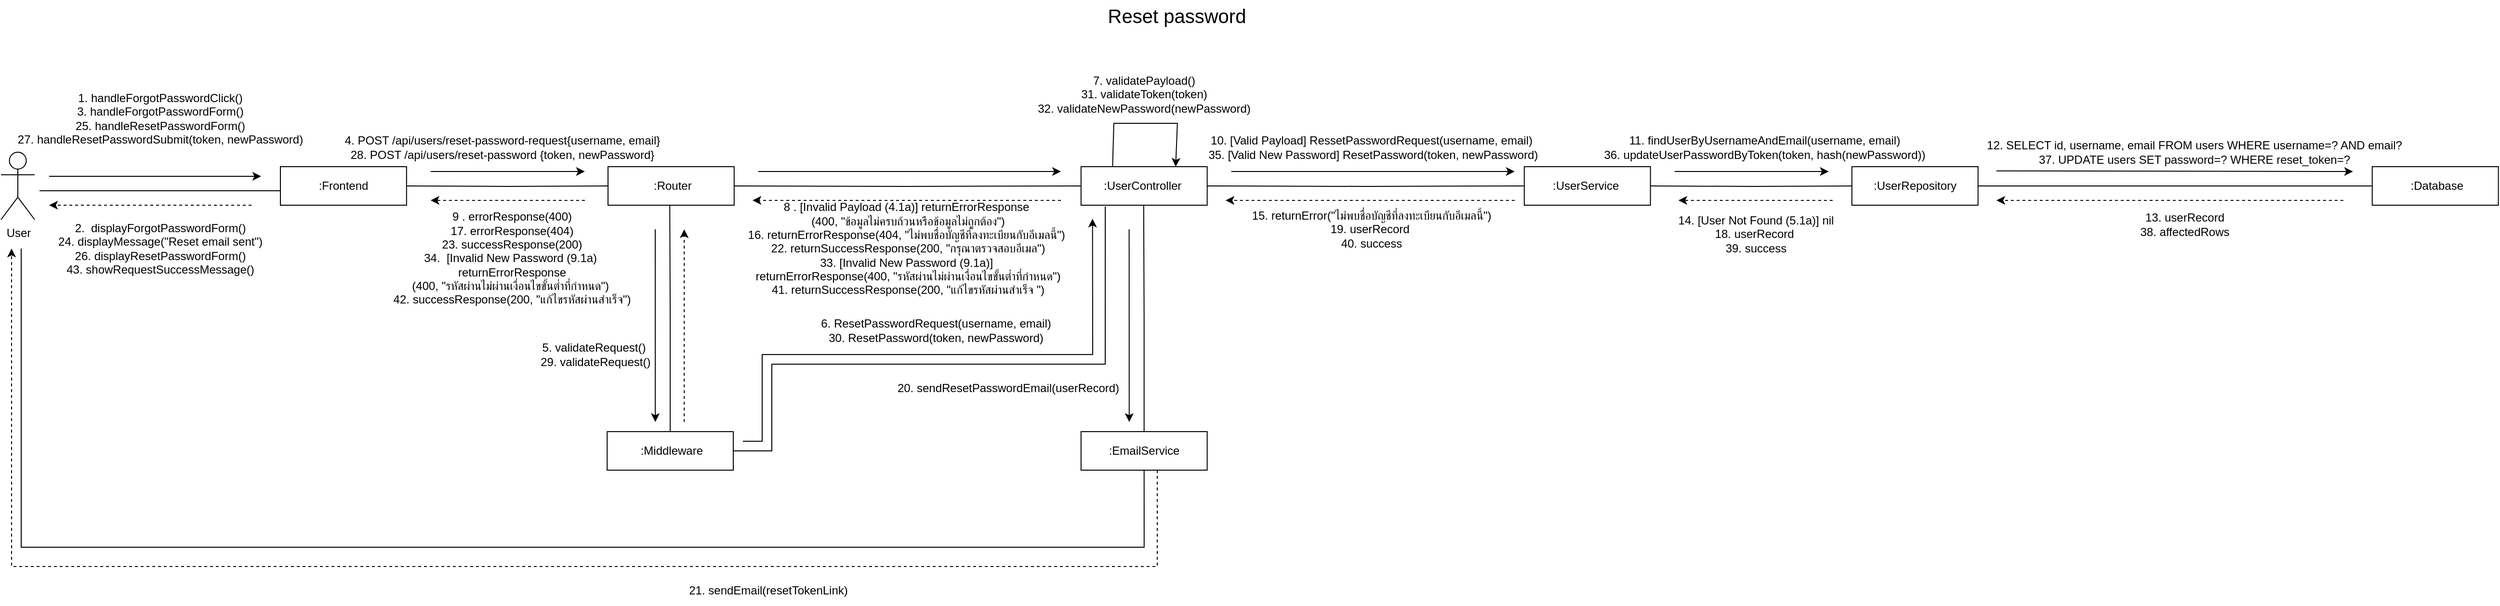 <mxfile version="20.5.3" type="embed"><diagram id="23iRSUPoRavnBvh4doch" name="Page-1"><mxGraphModel dx="2707" dy="604" grid="1" gridSize="10" guides="1" tooltips="1" connect="1" arrows="1" fold="1" page="1" pageScale="1" pageWidth="827" pageHeight="1169" math="0" shadow="0"><root><mxCell id="0"/><mxCell id="1" parent="0"/><mxCell id="2" style="edgeStyle=orthogonalEdgeStyle;rounded=0;orthogonalLoop=1;jettySize=auto;html=1;entryX=0;entryY=0.5;entryDx=0;entryDy=0;endArrow=none;startFill=0;" edge="1" parent="1"><mxGeometry relative="1" as="geometry"><mxPoint x="-2241" y="320" as="sourcePoint"/><mxPoint x="-1991" y="320" as="targetPoint"/></mxGeometry></mxCell><mxCell id="3" value="User" style="shape=umlActor;verticalLabelPosition=bottom;verticalAlign=top;html=1;outlineConnect=0;" vertex="1" parent="1"><mxGeometry x="-2281" y="280" width="35" height="70" as="geometry"/></mxCell><mxCell id="4" value=":Frontend" style="rounded=0;whiteSpace=wrap;html=1;" vertex="1" parent="1"><mxGeometry x="-1991" y="295" width="130.91" height="40" as="geometry"/></mxCell><mxCell id="5" value="" style="endArrow=classic;html=1;rounded=0;" edge="1" parent="1"><mxGeometry width="50" height="50" relative="1" as="geometry"><mxPoint x="-2231" y="305" as="sourcePoint"/><mxPoint x="-2011" y="305" as="targetPoint"/></mxGeometry></mxCell><mxCell id="6" value="" style="endArrow=classic;html=1;rounded=0;dashed=1;" edge="1" parent="1"><mxGeometry width="50" height="50" relative="1" as="geometry"><mxPoint x="-2021" y="335" as="sourcePoint"/><mxPoint x="-2231" y="335" as="targetPoint"/></mxGeometry></mxCell><mxCell id="7" value="&amp;nbsp;:Router" style="rounded=0;whiteSpace=wrap;html=1;" vertex="1" parent="1"><mxGeometry x="-1651" y="295" width="130.91" height="40" as="geometry"/></mxCell><mxCell id="8" style="edgeStyle=orthogonalEdgeStyle;rounded=0;orthogonalLoop=1;jettySize=auto;html=1;entryX=0;entryY=0.5;entryDx=0;entryDy=0;endArrow=none;startFill=0;" edge="1" parent="1" target="7"><mxGeometry relative="1" as="geometry"><mxPoint x="-1860.09" y="315" as="sourcePoint"/><mxPoint x="-1655.09" y="315" as="targetPoint"/></mxGeometry></mxCell><mxCell id="9" value="" style="endArrow=classic;html=1;rounded=0;" edge="1" parent="1"><mxGeometry width="50" height="50" relative="1" as="geometry"><mxPoint x="-1835.09" y="300" as="sourcePoint"/><mxPoint x="-1675.09" y="300" as="targetPoint"/></mxGeometry></mxCell><mxCell id="10" value="&amp;nbsp;" style="text;whiteSpace=wrap;html=1;" vertex="1" parent="1"><mxGeometry x="-1751" y="280" width="40" height="40" as="geometry"/></mxCell><mxCell id="11" value=":UserController&amp;nbsp;" style="rounded=0;whiteSpace=wrap;html=1;" vertex="1" parent="1"><mxGeometry x="-1160.09" y="295" width="130.91" height="40" as="geometry"/></mxCell><mxCell id="12" style="edgeStyle=orthogonalEdgeStyle;rounded=0;orthogonalLoop=1;jettySize=auto;html=1;entryX=0;entryY=0.5;entryDx=0;entryDy=0;endArrow=none;startFill=0;" edge="1" parent="1" target="11"><mxGeometry relative="1" as="geometry"><mxPoint x="-1520.09" y="315" as="sourcePoint"/><mxPoint x="-1315.09" y="315" as="targetPoint"/></mxGeometry></mxCell><mxCell id="13" value="" style="endArrow=classic;html=1;rounded=0;" edge="1" parent="1"><mxGeometry width="50" height="50" relative="1" as="geometry"><mxPoint x="-1495.09" y="300" as="sourcePoint"/><mxPoint x="-1181" y="300" as="targetPoint"/></mxGeometry></mxCell><mxCell id="14" value="" style="endArrow=classic;html=1;rounded=0;dashed=1;" edge="1" parent="1"><mxGeometry width="50" height="50" relative="1" as="geometry"><mxPoint x="-1181" y="330" as="sourcePoint"/><mxPoint x="-1501" y="330" as="targetPoint"/></mxGeometry></mxCell><mxCell id="15" value=":UserService&amp;nbsp;" style="rounded=0;whiteSpace=wrap;html=1;" vertex="1" parent="1"><mxGeometry x="-700.09" y="295" width="130.91" height="40" as="geometry"/></mxCell><mxCell id="16" style="edgeStyle=orthogonalEdgeStyle;rounded=0;orthogonalLoop=1;jettySize=auto;html=1;entryX=0;entryY=0.5;entryDx=0;entryDy=0;endArrow=none;startFill=0;" edge="1" parent="1" target="15"><mxGeometry relative="1" as="geometry"><mxPoint x="-1029.18" y="315" as="sourcePoint"/><mxPoint x="-824.18" y="315" as="targetPoint"/></mxGeometry></mxCell><mxCell id="17" value="" style="endArrow=classic;html=1;rounded=0;" edge="1" parent="1"><mxGeometry width="50" height="50" relative="1" as="geometry"><mxPoint x="-1004.18" y="300" as="sourcePoint"/><mxPoint x="-710.09" y="300" as="targetPoint"/></mxGeometry></mxCell><mxCell id="18" value="" style="endArrow=classic;html=1;rounded=0;dashed=1;" edge="1" parent="1"><mxGeometry width="50" height="50" relative="1" as="geometry"><mxPoint x="-710.09" y="330" as="sourcePoint"/><mxPoint x="-1010.09" y="330" as="targetPoint"/></mxGeometry></mxCell><mxCell id="19" style="edgeStyle=orthogonalEdgeStyle;rounded=0;orthogonalLoop=1;jettySize=auto;html=1;endArrow=none;startFill=0;" edge="1" parent="1" source="20" target="25"><mxGeometry relative="1" as="geometry"/></mxCell><mxCell id="20" value=":UserRepository" style="rounded=0;whiteSpace=wrap;html=1;" vertex="1" parent="1"><mxGeometry x="-360.09" y="295" width="130.91" height="40" as="geometry"/></mxCell><mxCell id="21" style="edgeStyle=orthogonalEdgeStyle;rounded=0;orthogonalLoop=1;jettySize=auto;html=1;entryX=0;entryY=0.5;entryDx=0;entryDy=0;endArrow=none;startFill=0;" edge="1" parent="1" target="20"><mxGeometry relative="1" as="geometry"><mxPoint x="-569.18" y="315" as="sourcePoint"/><mxPoint x="-364.18" y="315" as="targetPoint"/></mxGeometry></mxCell><mxCell id="22" value="" style="endArrow=classic;html=1;rounded=0;" edge="1" parent="1"><mxGeometry width="50" height="50" relative="1" as="geometry"><mxPoint x="-544.18" y="300" as="sourcePoint"/><mxPoint x="-384.18" y="300" as="targetPoint"/></mxGeometry></mxCell><mxCell id="23" value="" style="endArrow=classic;html=1;rounded=0;dashed=1;" edge="1" parent="1"><mxGeometry width="50" height="50" relative="1" as="geometry"><mxPoint x="-380.09" y="330" as="sourcePoint"/><mxPoint x="-540.09" y="330" as="targetPoint"/></mxGeometry></mxCell><mxCell id="24" value="4. POST /api/users/reset-password-request{username, email}&lt;div&gt;28. POST /api/users/reset-password {token, newPassword}&lt;/div&gt;" style="text;html=1;align=center;verticalAlign=middle;resizable=0;points=[];autosize=1;strokeColor=none;fillColor=none;" vertex="1" parent="1"><mxGeometry x="-1936" y="255" width="350" height="40" as="geometry"/></mxCell><mxCell id="25" value="&amp;nbsp;:Database" style="rounded=0;whiteSpace=wrap;html=1;" vertex="1" parent="1"><mxGeometry x="179.91" y="295" width="130.91" height="40" as="geometry"/></mxCell><mxCell id="26" value="Reset password" style="text;html=1;align=center;verticalAlign=middle;whiteSpace=wrap;rounded=0;fontSize=20;" vertex="1" parent="1"><mxGeometry x="-1233.18" y="122.5" width="345" height="30" as="geometry"/></mxCell><mxCell id="27" value="1. handleForgotPasswordClick()&lt;div&gt;3. handleForgotPasswordForm()&lt;/div&gt;&lt;div&gt;25. handleResetPasswordForm()&lt;/div&gt;&lt;div&gt;27. handleResetPasswordSubmit(token, newPassword)&lt;/div&gt;" style="text;html=1;align=center;verticalAlign=middle;resizable=0;points=[];autosize=1;strokeColor=none;fillColor=none;" vertex="1" parent="1"><mxGeometry x="-2276" y="210" width="320" height="70" as="geometry"/></mxCell><mxCell id="28" value="" style="endArrow=classic;html=1;rounded=0;dashed=1;" edge="1" parent="1"><mxGeometry width="50" height="50" relative="1" as="geometry"><mxPoint x="-1675.09" y="330" as="sourcePoint"/><mxPoint x="-1835.09" y="330" as="targetPoint"/></mxGeometry></mxCell><mxCell id="29" value="" style="endArrow=classic;html=1;rounded=0;" edge="1" parent="1"><mxGeometry width="50" height="50" relative="1" as="geometry"><mxPoint x="-210.09" y="299.38" as="sourcePoint"/><mxPoint x="159.91" y="300" as="targetPoint"/></mxGeometry></mxCell><mxCell id="30" value="" style="endArrow=classic;html=1;rounded=0;dashed=1;" edge="1" parent="1"><mxGeometry width="50" height="50" relative="1" as="geometry"><mxPoint x="149.91" y="330" as="sourcePoint"/><mxPoint x="-210.09" y="330" as="targetPoint"/></mxGeometry></mxCell><mxCell id="31" value="&amp;nbsp;" style="text;html=1;align=center;verticalAlign=middle;resizable=0;points=[];autosize=1;strokeColor=none;fillColor=none;" vertex="1" parent="1"><mxGeometry x="-1421" y="345" width="30" height="30" as="geometry"/></mxCell><mxCell id="32" value="9 . errorResponse(400)&lt;div&gt;17. errorResponse(404)&lt;/div&gt;&lt;div&gt;23. successResponse(200)&lt;/div&gt;&lt;div&gt;34.&amp;nbsp;&amp;nbsp;&lt;span style=&quot;background-color: transparent; color: light-dark(rgb(0, 0, 0), rgb(255, 255, 255));&quot;&gt;[Invalid New Password (9.1a)&amp;nbsp;&lt;/span&gt;&lt;/div&gt;&lt;div&gt;&lt;span style=&quot;background-color: transparent; color: light-dark(rgb(0, 0, 0), rgb(255, 255, 255));&quot;&gt;returnErrorResponse&lt;/span&gt;&lt;/div&gt;&lt;div&gt;&lt;span style=&quot;background-color: transparent; color: light-dark(rgb(0, 0, 0), rgb(255, 255, 255));&quot;&gt;(400, &quot;รหัสผ่านไม่ผ่านเงื่อนไขขั้นต่ำที่กำหนด&quot;)&amp;nbsp;&lt;/span&gt;&lt;/div&gt;&lt;div&gt;42. successResponse(200, &quot;แก้ไขรหัสผ่านสำเร็จ&quot;)&lt;/div&gt;" style="text;html=1;align=center;verticalAlign=middle;resizable=0;points=[];autosize=1;strokeColor=none;fillColor=none;" vertex="1" parent="1"><mxGeometry x="-1891" y="335" width="280" height="110" as="geometry"/></mxCell><mxCell id="33" value="2.&amp;nbsp; displayForgotPasswordForm()&lt;div&gt;24. displayMessage(&quot;Reset email sent&quot;)&lt;/div&gt;&lt;div&gt;26. displayResetPasswordForm()&lt;/div&gt;&lt;div&gt;43. showRequestSuccessMessage()&lt;/div&gt;" style="text;html=1;align=center;verticalAlign=middle;resizable=0;points=[];autosize=1;strokeColor=none;fillColor=none;" vertex="1" parent="1"><mxGeometry x="-2236" y="345" width="240" height="70" as="geometry"/></mxCell><mxCell id="34" style="edgeStyle=orthogonalEdgeStyle;rounded=0;orthogonalLoop=1;jettySize=auto;html=1;entryX=0.5;entryY=1;entryDx=0;entryDy=0;endArrow=none;startFill=0;" edge="1" parent="1" source="35"><mxGeometry relative="1" as="geometry"><mxPoint x="-1095.09" y="335" as="targetPoint"/></mxGeometry></mxCell><mxCell id="35" value=":EmailService" style="rounded=0;whiteSpace=wrap;html=1;" vertex="1" parent="1"><mxGeometry x="-1160.09" y="570" width="130.91" height="40" as="geometry"/></mxCell><mxCell id="36" value="" style="endArrow=classic;html=1;rounded=0;" edge="1" parent="1"><mxGeometry width="50" height="50" relative="1" as="geometry"><mxPoint x="-1110.18" y="360" as="sourcePoint"/><mxPoint x="-1110.09" y="560" as="targetPoint"/></mxGeometry></mxCell><mxCell id="37" value="" style="endArrow=classic;html=1;rounded=0;dashed=1;" edge="1" parent="1"><mxGeometry width="50" height="50" relative="1" as="geometry"><mxPoint x="-1081" y="610" as="sourcePoint"/><mxPoint x="-2270" y="380" as="targetPoint"/><Array as="points"><mxPoint x="-1081" y="710"/><mxPoint x="-2270" y="710"/></Array></mxGeometry></mxCell><mxCell id="38" style="edgeStyle=orthogonalEdgeStyle;rounded=0;orthogonalLoop=1;jettySize=auto;html=1;entryX=0.5;entryY=1;entryDx=0;entryDy=0;endArrow=none;startFill=0;" edge="1" parent="1" source="39"><mxGeometry relative="1" as="geometry"><mxPoint x="-1586.91" y="335" as="targetPoint"/></mxGeometry></mxCell><mxCell id="39" value="&amp;nbsp;:Middleware" style="rounded=0;whiteSpace=wrap;html=1;" vertex="1" parent="1"><mxGeometry x="-1651.91" y="570" width="130.91" height="40" as="geometry"/></mxCell><mxCell id="40" value="" style="endArrow=classic;html=1;rounded=0;" edge="1" parent="1"><mxGeometry width="50" height="50" relative="1" as="geometry"><mxPoint x="-1602" y="360" as="sourcePoint"/><mxPoint x="-1601.91" y="560" as="targetPoint"/></mxGeometry></mxCell><mxCell id="41" value="" style="endArrow=classic;html=1;rounded=0;dashed=1;" edge="1" parent="1"><mxGeometry width="50" height="50" relative="1" as="geometry"><mxPoint x="-1571.91" y="560" as="sourcePoint"/><mxPoint x="-1571.91" y="360" as="targetPoint"/></mxGeometry></mxCell><mxCell id="42" value="5. validateRequest()&lt;div&gt;&amp;nbsp;29. validateRequest()&lt;/div&gt;" style="text;html=1;align=center;verticalAlign=middle;resizable=0;points=[];autosize=1;strokeColor=none;fillColor=none;" vertex="1" parent="1"><mxGeometry x="-1736" y="470" width="140" height="40" as="geometry"/></mxCell><mxCell id="43" value="" style="endArrow=classic;html=1;rounded=0;exitX=0.25;exitY=0;exitDx=0;exitDy=0;entryX=0.75;entryY=0;entryDx=0;entryDy=0;" edge="1" parent="1" source="11" target="11"><mxGeometry width="50" height="50" relative="1" as="geometry"><mxPoint x="-1160.09" y="270" as="sourcePoint"/><mxPoint x="-1030.09" y="250" as="targetPoint"/><Array as="points"><mxPoint x="-1126.35" y="260"/><mxPoint x="-1126.09" y="250"/><mxPoint x="-1060.09" y="250"/></Array></mxGeometry></mxCell><mxCell id="44" value="7. validatePayload()&lt;div&gt;31. validateToken(token)&lt;/div&gt;&lt;div&gt;32. validateNewPassword(newPassword)&lt;/div&gt;" style="text;html=1;align=center;verticalAlign=middle;resizable=0;points=[];autosize=1;strokeColor=none;fillColor=none;" vertex="1" parent="1"><mxGeometry x="-1214.63" y="190" width="240" height="60" as="geometry"/></mxCell><mxCell id="45" value="8 . [Invalid Payload (4.1a)] returnErrorResponse&amp;nbsp;&lt;div&gt;&lt;span style=&quot;background-color: transparent; color: light-dark(rgb(0, 0, 0), rgb(255, 255, 255));&quot;&gt;(400, &quot;ข้อมูลไม่ครบถ้วนหรือข้อมูลไม่ถูกต้อง&quot;)&lt;/span&gt;&lt;div&gt;16.&lt;span style=&quot;background-color: transparent; color: light-dark(rgb(0, 0, 0), rgb(255, 255, 255));&quot;&gt;&amp;nbsp;returnErrorResponse&lt;/span&gt;&lt;span style=&quot;background-color: transparent; color: light-dark(rgb(0, 0, 0), rgb(255, 255, 255));&quot;&gt;(404, &quot;ไม่พบชื่อบัญชีที่ลงทะเบียนกับอีเมลนี้&quot;)&amp;nbsp;&lt;/span&gt;&lt;/div&gt;&lt;/div&gt;&lt;div&gt;22. returnSuccessResponse(200, &quot;กรุณาตรวจสอบอีเมล&quot;)&lt;/div&gt;&lt;div&gt;33. [Invalid New Password (9.1a)]&amp;nbsp;&lt;/div&gt;&lt;div&gt;returnErrorResponse(400, &quot;รหัสผ่านไม่ผ่านเงื่อนไขขั้นต่ำที่กำหนด&quot;)&lt;/div&gt;&lt;div&gt;41. returnSuccessResponse(200, &quot;แก้ไขรหัสผ่านสำเร็จ &quot;)&lt;/div&gt;" style="text;html=1;align=center;verticalAlign=middle;resizable=0;points=[];autosize=1;strokeColor=none;fillColor=none;" vertex="1" parent="1"><mxGeometry x="-1530.09" y="325" width="380" height="110" as="geometry"/></mxCell><mxCell id="46" style="edgeStyle=orthogonalEdgeStyle;rounded=0;orthogonalLoop=1;jettySize=auto;html=1;endArrow=none;startFill=0;exitX=1;exitY=0.5;exitDx=0;exitDy=0;entryX=0.192;entryY=1.03;entryDx=0;entryDy=0;entryPerimeter=0;" edge="1" parent="1" source="39" target="11"><mxGeometry relative="1" as="geometry"><mxPoint x="-1285" y="340" as="targetPoint"/><mxPoint x="-1415.79" y="625" as="sourcePoint"/><Array as="points"><mxPoint x="-1481" y="590"/><mxPoint x="-1481" y="500"/><mxPoint x="-1135" y="500"/></Array></mxGeometry></mxCell><mxCell id="47" value="6. ResetPasswordRequest(username, email)&lt;div&gt;30. ResetPassword(token, newPassword)&lt;/div&gt;" style="text;html=1;align=center;verticalAlign=middle;resizable=0;points=[];autosize=1;strokeColor=none;fillColor=none;" vertex="1" parent="1"><mxGeometry x="-1441" y="445" width="260" height="40" as="geometry"/></mxCell><mxCell id="48" value="10. [Valid Payload] RessetPasswordRequest(username, email)&lt;div&gt;&amp;nbsp;35. [Valid New Password] ResetPassword(token, newPassword)&lt;/div&gt;" style="text;html=1;align=center;verticalAlign=middle;resizable=0;points=[];autosize=1;strokeColor=none;fillColor=none;" vertex="1" parent="1"><mxGeometry x="-1044.18" y="255" width="370" height="40" as="geometry"/></mxCell><mxCell id="49" value="11. findUserByUsernameAndEmail(username, email)&lt;div&gt;36. updateUserPasswordByToken(token, hash(newPassword))&lt;/div&gt;" style="text;html=1;align=center;verticalAlign=middle;resizable=0;points=[];autosize=1;strokeColor=none;fillColor=none;" vertex="1" parent="1"><mxGeometry x="-631" y="255" width="360" height="40" as="geometry"/></mxCell><mxCell id="50" value="12. SELECT id, username, email FROM users WHERE username=? AND email?&lt;div&gt;37. UPDATE users SET password=? WHERE reset_token=?&lt;/div&gt;" style="text;html=1;align=center;verticalAlign=middle;resizable=0;points=[];autosize=1;strokeColor=none;fillColor=none;" vertex="1" parent="1"><mxGeometry x="-230.09" y="260" width="450" height="40" as="geometry"/></mxCell><mxCell id="51" value="13. userRecord&lt;div&gt;38. affectedRows&lt;/div&gt;" style="text;html=1;align=center;verticalAlign=middle;resizable=0;points=[];autosize=1;strokeColor=none;fillColor=none;" vertex="1" parent="1"><mxGeometry x="-75.09" y="335" width="120" height="40" as="geometry"/></mxCell><mxCell id="52" value="14. [User Not Found (5.1a)] nil&lt;div&gt;18. userRecord&amp;nbsp;&lt;/div&gt;&lt;div&gt;39. success&lt;/div&gt;" style="text;html=1;align=center;verticalAlign=middle;resizable=0;points=[];autosize=1;strokeColor=none;fillColor=none;" vertex="1" parent="1"><mxGeometry x="-550.09" y="335" width="180" height="60" as="geometry"/></mxCell><mxCell id="53" value="15. returnError(&quot;ไม่พบชื่อบัญชีที่ลงทะเบียนกับอีเมลนี้&quot;)&lt;div&gt;19. userRecord&amp;nbsp;&lt;/div&gt;&lt;div&gt;40. success&lt;/div&gt;" style="text;html=1;align=center;verticalAlign=middle;resizable=0;points=[];autosize=1;strokeColor=none;fillColor=none;" vertex="1" parent="1"><mxGeometry x="-1009.18" y="330" width="300" height="60" as="geometry"/></mxCell><mxCell id="54" value="20. sendResetPasswordEmail(userRecord)" style="text;html=1;align=center;verticalAlign=middle;resizable=0;points=[];autosize=1;strokeColor=none;fillColor=none;" vertex="1" parent="1"><mxGeometry x="-1361" y="510" width="250" height="30" as="geometry"/></mxCell><mxCell id="55" style="edgeStyle=orthogonalEdgeStyle;rounded=0;orthogonalLoop=1;jettySize=auto;html=1;endArrow=none;startFill=0;exitX=0.5;exitY=1;exitDx=0;exitDy=0;" edge="1" parent="1" source="35"><mxGeometry relative="1" as="geometry"><mxPoint x="-2260" y="380" as="targetPoint"/><mxPoint x="-1926.22" y="570" as="sourcePoint"/><Array as="points"><mxPoint x="-1095" y="690"/><mxPoint x="-2260" y="690"/></Array></mxGeometry></mxCell><mxCell id="56" value="" style="endArrow=classic;html=1;rounded=0;entryX=1.005;entryY=0.218;entryDx=0;entryDy=0;entryPerimeter=0;" edge="1" parent="1" target="45"><mxGeometry width="50" height="50" relative="1" as="geometry"><mxPoint x="-1511" y="580" as="sourcePoint"/><mxPoint x="-1510.91" y="780" as="targetPoint"/><Array as="points"><mxPoint x="-1491" y="580"/><mxPoint x="-1491" y="490"/><mxPoint x="-1148" y="490"/></Array></mxGeometry></mxCell><mxCell id="57" value="21. sendEmail(resetTokenLink)" style="text;html=1;align=center;verticalAlign=middle;resizable=0;points=[];autosize=1;strokeColor=none;fillColor=none;" vertex="1" parent="1"><mxGeometry x="-1580" y="720" width="190" height="30" as="geometry"/></mxCell></root></mxGraphModel></diagram></mxfile>